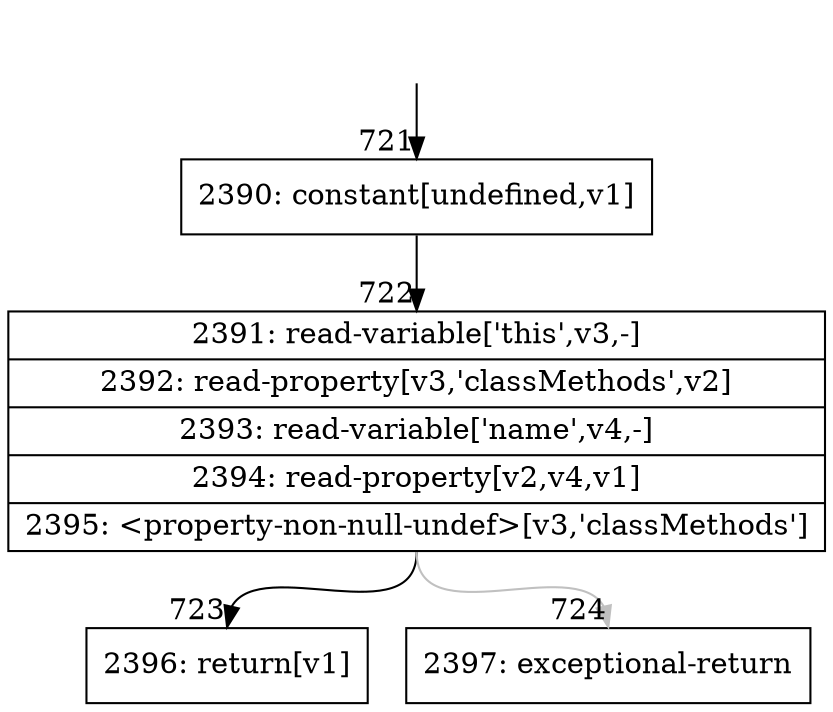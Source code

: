digraph {
rankdir="TD"
BB_entry75[shape=none,label=""];
BB_entry75 -> BB721 [tailport=s, headport=n, headlabel="    721"]
BB721 [shape=record label="{2390: constant[undefined,v1]}" ] 
BB721 -> BB722 [tailport=s, headport=n, headlabel="      722"]
BB722 [shape=record label="{2391: read-variable['this',v3,-]|2392: read-property[v3,'classMethods',v2]|2393: read-variable['name',v4,-]|2394: read-property[v2,v4,v1]|2395: \<property-non-null-undef\>[v3,'classMethods']}" ] 
BB722 -> BB723 [tailport=s, headport=n, headlabel="      723"]
BB722 -> BB724 [tailport=s, headport=n, color=gray, headlabel="      724"]
BB723 [shape=record label="{2396: return[v1]}" ] 
BB724 [shape=record label="{2397: exceptional-return}" ] 
//#$~ 750
}
